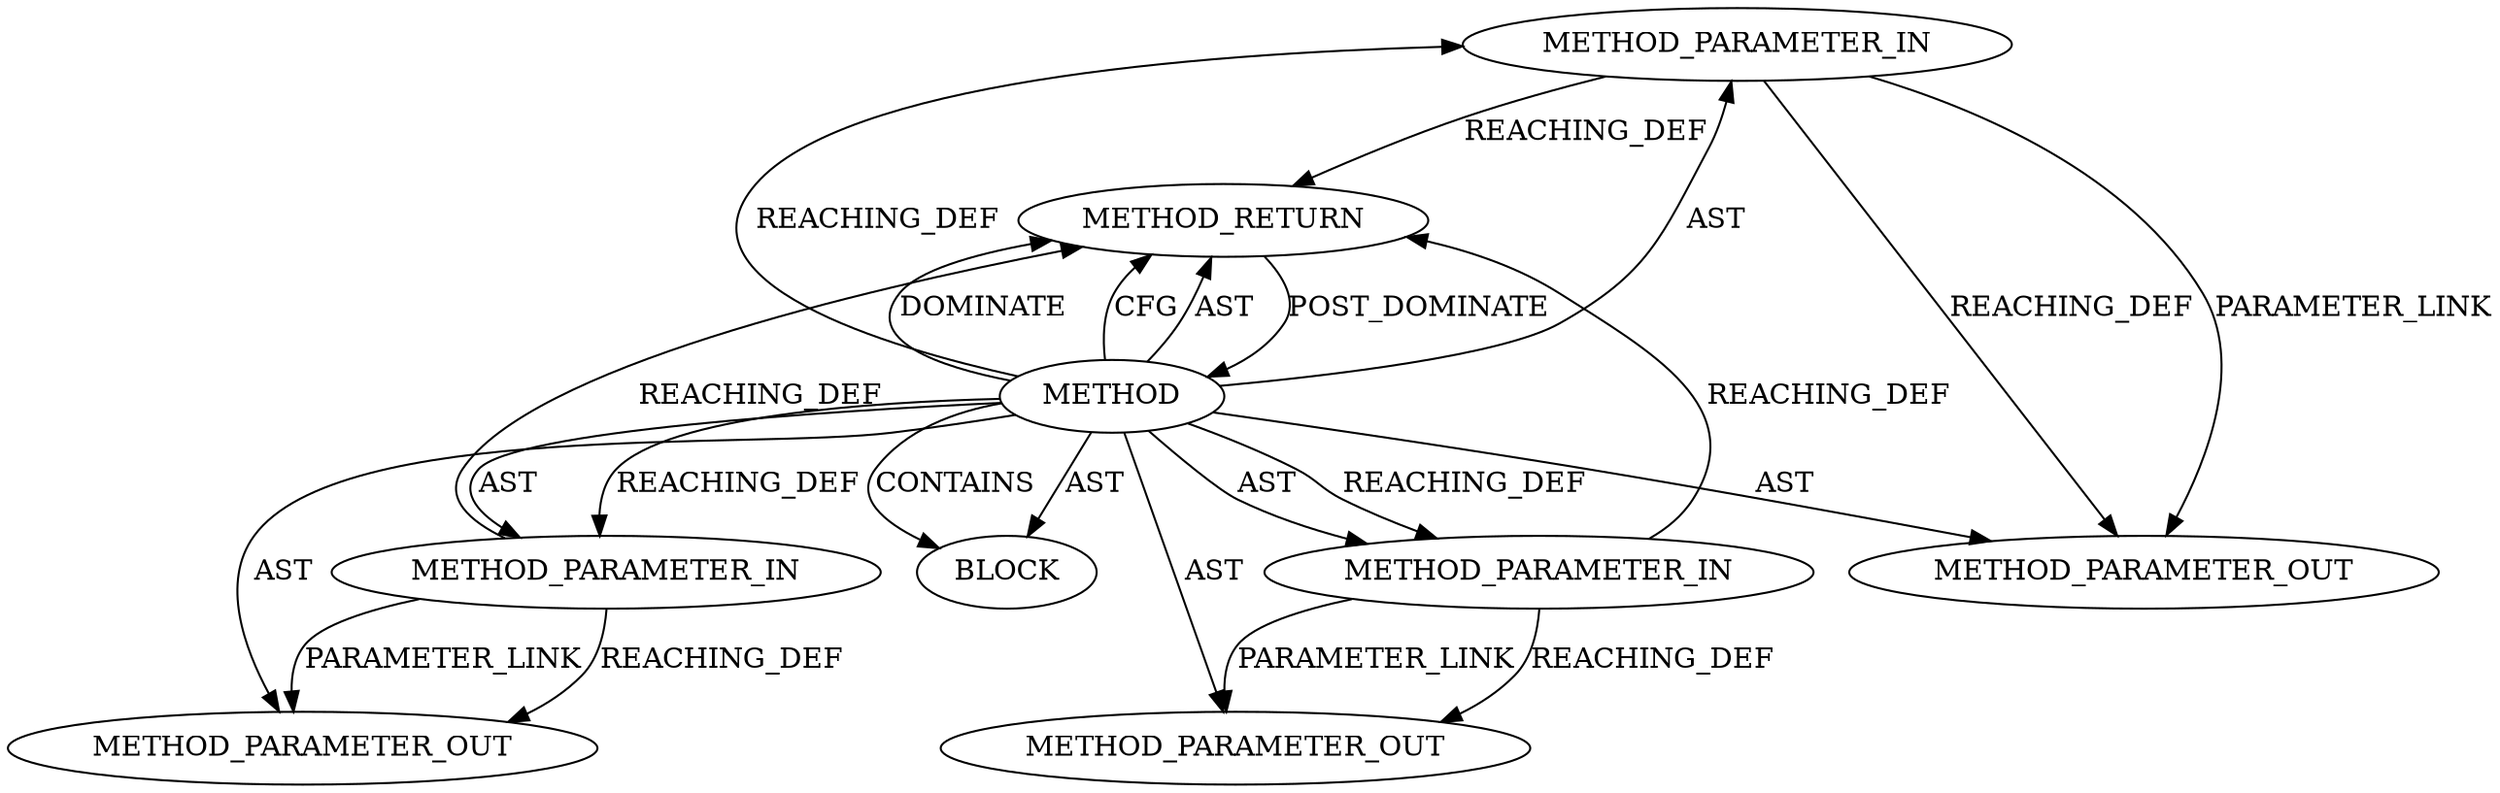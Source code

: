 digraph {
  295 [label=METHOD_PARAMETER_IN ORDER=1 CODE="struct sock *sk" IS_VARIADIC=false COLUMN_NUMBER=24 LINE_NUMBER=169 TYPE_FULL_NAME="sock*" EVALUATION_STRATEGY="BY_VALUE" INDEX=1 NAME="sk"]
  21199 [label=METHOD_PARAMETER_OUT ORDER=3 CODE="size_t size" IS_VARIADIC=false COLUMN_NUMBER=61 LINE_NUMBER=169 TYPE_FULL_NAME="size_t" EVALUATION_STRATEGY="BY_VALUE" INDEX=3 NAME="size"]
  297 [label=METHOD_PARAMETER_IN ORDER=3 CODE="size_t size" IS_VARIADIC=false COLUMN_NUMBER=61 LINE_NUMBER=169 TYPE_FULL_NAME="size_t" EVALUATION_STRATEGY="BY_VALUE" INDEX=3 NAME="size"]
  21198 [label=METHOD_PARAMETER_OUT ORDER=2 CODE="struct msghdr *msg" IS_VARIADIC=false COLUMN_NUMBER=41 LINE_NUMBER=169 TYPE_FULL_NAME="msghdr*" EVALUATION_STRATEGY="BY_VALUE" INDEX=2 NAME="msg"]
  299 [label=METHOD_RETURN ORDER=5 CODE="RET" COLUMN_NUMBER=5 LINE_NUMBER=169 TYPE_FULL_NAME="int" EVALUATION_STRATEGY="BY_VALUE"]
  296 [label=METHOD_PARAMETER_IN ORDER=2 CODE="struct msghdr *msg" IS_VARIADIC=false COLUMN_NUMBER=41 LINE_NUMBER=169 TYPE_FULL_NAME="msghdr*" EVALUATION_STRATEGY="BY_VALUE" INDEX=2 NAME="msg"]
  294 [label=METHOD COLUMN_NUMBER=5 LINE_NUMBER=169 COLUMN_NUMBER_END=72 IS_EXTERNAL=false SIGNATURE="int tls_device_sendmsg (sock*,msghdr*,size_t)" NAME="tls_device_sendmsg" AST_PARENT_TYPE="TYPE_DECL" AST_PARENT_FULL_NAME="tls.h:<global>" ORDER=36 CODE="int tls_device_sendmsg(struct sock *sk, struct msghdr *msg, size_t size);" FULL_NAME="tls_device_sendmsg" LINE_NUMBER_END=169 FILENAME="tls.h"]
  21197 [label=METHOD_PARAMETER_OUT ORDER=1 CODE="struct sock *sk" IS_VARIADIC=false COLUMN_NUMBER=24 LINE_NUMBER=169 TYPE_FULL_NAME="sock*" EVALUATION_STRATEGY="BY_VALUE" INDEX=1 NAME="sk"]
  298 [label=BLOCK ORDER=4 ARGUMENT_INDEX=-1 CODE="<empty>" TYPE_FULL_NAME="<empty>"]
  294 -> 299 [label=DOMINATE ]
  295 -> 21197 [label=REACHING_DEF VARIABLE="sk"]
  299 -> 294 [label=POST_DOMINATE ]
  294 -> 299 [label=CFG ]
  294 -> 295 [label=REACHING_DEF VARIABLE=""]
  295 -> 299 [label=REACHING_DEF VARIABLE="sk"]
  296 -> 21198 [label=PARAMETER_LINK ]
  294 -> 21197 [label=AST ]
  294 -> 296 [label=AST ]
  296 -> 299 [label=REACHING_DEF VARIABLE="msg"]
  294 -> 299 [label=AST ]
  294 -> 298 [label=CONTAINS ]
  297 -> 21199 [label=PARAMETER_LINK ]
  294 -> 297 [label=AST ]
  294 -> 21198 [label=AST ]
  295 -> 21197 [label=PARAMETER_LINK ]
  294 -> 297 [label=REACHING_DEF VARIABLE=""]
  294 -> 298 [label=AST ]
  294 -> 21199 [label=AST ]
  297 -> 21199 [label=REACHING_DEF VARIABLE="size"]
  294 -> 296 [label=REACHING_DEF VARIABLE=""]
  294 -> 295 [label=AST ]
  296 -> 21198 [label=REACHING_DEF VARIABLE="msg"]
  297 -> 299 [label=REACHING_DEF VARIABLE="size"]
}
